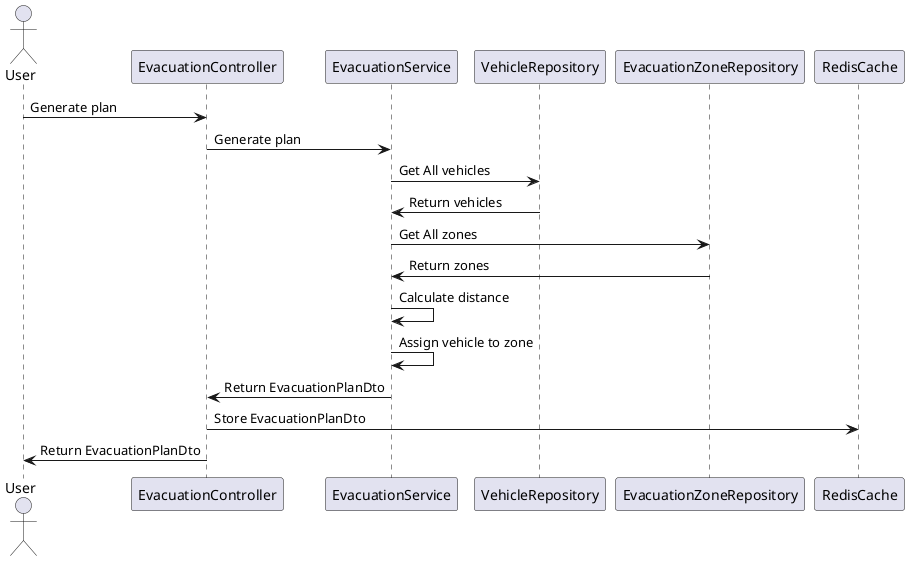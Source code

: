 @startuml
actor User
participant "EvacuationController" as Controller
participant "EvacuationService" as Service
participant "VehicleRepository" as VehicleRepo
participant "EvacuationZoneRepository" as ZoneRepo
participant "RedisCache" as Cache

User -> Controller: Generate plan
Controller -> Service: Generate plan
Service -> VehicleRepo: Get All vehicles
VehicleRepo -> Service: Return vehicles
Service -> ZoneRepo: Get All zones
ZoneRepo -> Service: Return zones
Service -> Service: Calculate distance
Service -> Service: Assign vehicle to zone
Service -> Controller: Return EvacuationPlanDto
Controller -> Cache: Store EvacuationPlanDto
Controller -> User: Return EvacuationPlanDto
@enduml